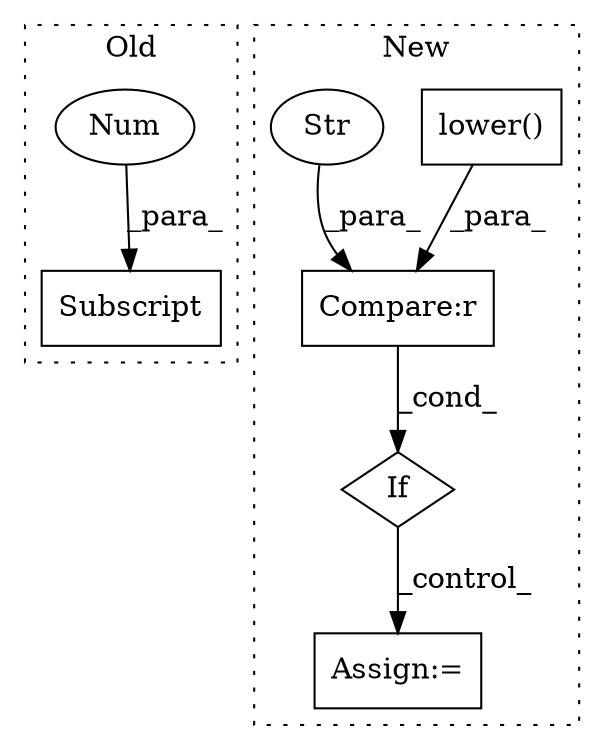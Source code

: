 digraph G {
subgraph cluster0 {
1 [label="Subscript" a="63" s="6252,0" l="14,0" shape="box"];
7 [label="Num" a="76" s="6264" l="1" shape="ellipse"];
label = "Old";
style="dotted";
}
subgraph cluster1 {
2 [label="lower()" a="75" s="7575" l="14" shape="box"];
3 [label="If" a="96" s="7563" l="0" shape="diamond"];
4 [label="Compare:r" a="40" s="7563" l="26" shape="box"];
5 [label="Str" a="66" s="7563" l="8" shape="ellipse"];
6 [label="Assign:=" a="68" s="7609" l="3" shape="box"];
label = "New";
style="dotted";
}
2 -> 4 [label="_para_"];
3 -> 6 [label="_control_"];
4 -> 3 [label="_cond_"];
5 -> 4 [label="_para_"];
7 -> 1 [label="_para_"];
}